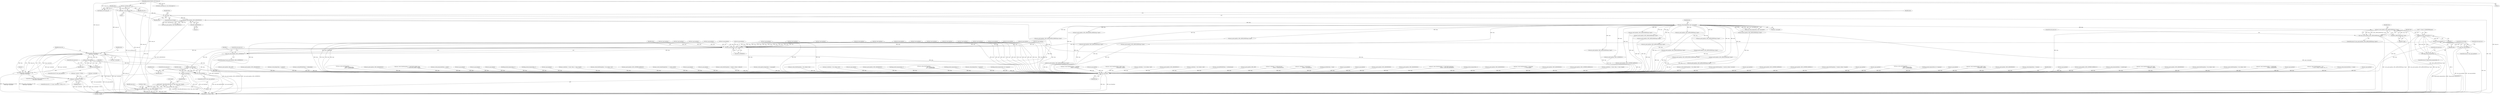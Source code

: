 digraph "0_samba_530d50a1abdcdf4d1775652d4c456c1274d83d8d@pointer" {
"1001201" [label="(Call,asn1_push_tag(data, ASN1_APPLICATION(msg->type)))"];
"1000129" [label="(Call,asn1_write_Integer(data, msg->messageid))"];
"1000122" [label="(Call,asn1_push_tag(data, ASN1_SEQUENCE(0)))"];
"1000116" [label="(Call,!data)"];
"1000109" [label="(Call,*data = asn1_init(mem_ctx))"];
"1000111" [label="(Call,asn1_init(mem_ctx))"];
"1000106" [label="(MethodParameterIn,TALLOC_CTX *mem_ctx)"];
"1000124" [label="(Call,ASN1_SEQUENCE(0))"];
"1001203" [label="(Call,ASN1_APPLICATION(msg->type))"];
"1001200" [label="(Call,!asn1_push_tag(data, ASN1_APPLICATION(msg->type)))"];
"1001210" [label="(Call,ldap_encode_response(data, r))"];
"1001209" [label="(Call,!ldap_encode_response(data, r))"];
"1001216" [label="(Call,asn1_pop_tag(data))"];
"1001215" [label="(Call,!asn1_pop_tag(data))"];
"1001590" [label="(Call,asn1_push_tag(data, ASN1_CONTEXT(0)))"];
"1001589" [label="(Call,!asn1_push_tag(data, ASN1_CONTEXT(0)))"];
"1001611" [label="(Call,ldap_encode_control(mem_ctx, data,\n\t\t\t\t\t\t msg->controls[i]))"];
"1001599" [label="(Call,msg->controls[i] != NULL)"];
"1001610" [label="(Call,!ldap_encode_control(mem_ctx, data,\n\t\t\t\t\t\t msg->controls[i]))"];
"1001635" [label="(Call,asn1_pop_tag(data))"];
"1001634" [label="(Call,!asn1_pop_tag(data))"];
"1001640" [label="(Call,asn1_pop_tag(data))"];
"1001639" [label="(Call,!asn1_pop_tag(data))"];
"1001654" [label="(Call,asn1_free(data))"];
"1001659" [label="(Call,asn1_free(data))"];
"1001646" [label="(Call,data_blob_talloc(mem_ctx, data->data, data->length))"];
"1001643" [label="(Call,*result = data_blob_talloc(mem_ctx, data->data, data->length))"];
"1001213" [label="(ControlStructure,goto err;)"];
"1001261" [label="(Call,asn1_write_OctetString(data, r->attribute,\n                                      strlen(r->attribute)))"];
"1001609" [label="(ControlStructure,if (!ldap_encode_control(mem_ctx, data,\n\t\t\t\t\t\t msg->controls[i])))"];
"1000622" [label="(Call,asn1_pop_tag(data))"];
"1001208" [label="(ControlStructure,if (!ldap_encode_response(data, r)))"];
"1001217" [label="(Identifier,data)"];
"1000116" [label="(Call,!data)"];
"1001592" [label="(Call,ASN1_CONTEXT(0))"];
"1000753" [label="(Call,asn1_write_OctetString(data, attrib->name,\n                                              strlen(attrib->name)))"];
"1001654" [label="(Call,asn1_free(data))"];
"1001430" [label="(Call,asn1_write(data, r->oid, strlen(r->oid)))"];
"1000574" [label="(Call,asn1_push_tag(data, ASN1_SEQUENCE(1)))"];
"1001610" [label="(Call,!ldap_encode_control(mem_ctx, data,\n\t\t\t\t\t\t msg->controls[i]))"];
"1001696" [label="(MethodReturn,_PUBLIC_ bool)"];
"1001594" [label="(ControlStructure,goto err;)"];
"1001637" [label="(ControlStructure,goto err;)"];
"1001647" [label="(Identifier,mem_ctx)"];
"1001114" [label="(Call,asn1_push_tag(data, ASN1_APPLICATION(msg->type)))"];
"1001210" [label="(Call,ldap_encode_response(data, r))"];
"1001214" [label="(ControlStructure,if (!asn1_pop_tag(data)))"];
"1001641" [label="(Identifier,data)"];
"1000125" [label="(Literal,0)"];
"1000109" [label="(Call,*data = asn1_init(mem_ctx))"];
"1001293" [label="(Call,asn1_pop_tag(data))"];
"1000995" [label="(Call,asn1_pop_tag(data))"];
"1001671" [label="(Call,talloc_array(mem_ctx, char, blob.length+1))"];
"1000110" [label="(Identifier,data)"];
"1000506" [label="(Call,asn1_push_tag(data, ASN1_APPLICATION(msg->type)))"];
"1001526" [label="(Call,asn1_write(data, r->oid, strlen(r->oid)))"];
"1000432" [label="(Call,asn1_write_BOOLEAN(data, r->attributesonly))"];
"1001209" [label="(Call,!ldap_encode_response(data, r))"];
"1000119" [label="(Identifier,false)"];
"1000939" [label="(Call,asn1_push_tag(data, ASN1_SET))"];
"1000309" [label="(Call,asn1_push_tag(data, ASN1_APPLICATION(msg->type)))"];
"1000202" [label="(Call,asn1_write(data, r->creds.password,\n                                  strlen(r->creds.password)))"];
"1001167" [label="(Call,asn1_write(data, r->newsuperior,\n                                  strlen(r->newsuperior)))"];
"1000440" [label="(Call,ldap_push_filter(data, r->tree))"];
"1000128" [label="(Call,!asn1_write_Integer(data, msg->messageid))"];
"1001587" [label="(Block,)"];
"1001203" [label="(Call,ASN1_APPLICATION(msg->type))"];
"1000980" [label="(Call,asn1_pop_tag(data))"];
"1000985" [label="(Call,asn1_pop_tag(data))"];
"1000746" [label="(Call,asn1_push_tag(data, ASN1_SEQUENCE(0)))"];
"1001648" [label="(Call,data->data)"];
"1001216" [label="(Call,asn1_pop_tag(data))"];
"1001642" [label="(ControlStructure,goto err;)"];
"1000892" [label="(Call,asn1_push_tag(data, ASN1_SEQUENCE(0)))"];
"1001201" [label="(Call,asn1_push_tag(data, ASN1_APPLICATION(msg->type)))"];
"1001636" [label="(Identifier,data)"];
"1000232" [label="(Call,asn1_write_OctetString(data, r->creds.SASL.mechanism,\n                                              strlen(r->creds.SASL.mechanism)))"];
"1001091" [label="(Call,ldap_encode_response(data, r))"];
"1000697" [label="(Call,asn1_push_tag(data, ASN1_SEQUENCE(0)))"];
"1001588" [label="(ControlStructure,if (!asn1_push_tag(data, ASN1_CONTEXT(0))))"];
"1001273" [label="(Call,asn1_write_OctetString(data, r->value.data,\n                                      r->value.length))"];
"1001414" [label="(Call,asn1_push_tag(data, ASN1_APPLICATION(msg->type)))"];
"1001597" [label="(Identifier,i)"];
"1001254" [label="(Call,asn1_push_tag(data, ASN1_SEQUENCE(0)))"];
"1000131" [label="(Call,msg->messageid)"];
"1001519" [label="(Call,asn1_push_tag(data, ASN1_CONTEXT_SIMPLE(10)))"];
"1001555" [label="(Call,asn1_write(data, r->value->data, r->value->length))"];
"1001310" [label="(Call,asn1_push_tag(data, ASN1_APPLICATION(msg->type)))"];
"1000676" [label="(Call,asn1_push_tag(data, ASN1_APPLICATION(msg->type)))"];
"1001242" [label="(Call,asn1_write_OctetString(data, r->dn, strlen(r->dn)))"];
"1001644" [label="(Call,*result)"];
"1001135" [label="(Call,asn1_write_OctetString(data, r->newrdn, strlen(r->newrdn)))"];
"1000292" [label="(Call,asn1_pop_tag(data))"];
"1000990" [label="(Call,asn1_pop_tag(data))"];
"1001423" [label="(Call,asn1_push_tag(data, ASN1_CONTEXT_SIMPLE(0)))"];
"1001452" [label="(Call,asn1_push_tag(data, ASN1_CONTEXT_SIMPLE(1)))"];
"1000121" [label="(Call,!asn1_push_tag(data, ASN1_SEQUENCE(0)))"];
"1000388" [label="(Call,asn1_write_OctetString(data, r->basedn, strlen(r->basedn)))"];
"1001538" [label="(Call,asn1_pop_tag(data))"];
"1001645" [label="(Identifier,result)"];
"1000817" [label="(Call,asn1_pop_tag(data))"];
"1000783" [label="(Call,asn1_write_OctetString(data,\n                                                       attrib->values[j].data,\n                                                      attrib->values[j].length))"];
"1000644" [label="(Call,asn1_push_tag(data, ASN1_APPLICATION(msg->type)))"];
"1001219" [label="(ControlStructure,break;)"];
"1001639" [label="(Call,!asn1_pop_tag(data))"];
"1001657" [label="(Identifier,true)"];
"1000318" [label="(Call,ldap_encode_response(data, &r->response))"];
"1001570" [label="(Call,asn1_pop_tag(data))"];
"1001590" [label="(Call,asn1_push_tag(data, ASN1_CONTEXT(0)))"];
"1000927" [label="(Call,asn1_write_OctetString(data, attrib->name,\n                                              strlen(attrib->name)))"];
"1001634" [label="(Call,!asn1_pop_tag(data))"];
"1001044" [label="(Call,asn1_push_tag(data, ASN1_APPLICATION_SIMPLE(msg->type)))"];
"1000117" [label="(Identifier,data)"];
"1000555" [label="(Call,asn1_push_tag(data, ASN1_SEQUENCE(0)))"];
"1000162" [label="(Call,asn1_write_Integer(data, r->version))"];
"1001646" [label="(Call,data_blob_talloc(mem_ctx, data->data, data->length))"];
"1000111" [label="(Call,asn1_init(mem_ctx))"];
"1001662" [label="(Identifier,false)"];
"1000659" [label="(Call,asn1_pop_tag(data))"];
"1000812" [label="(Call,asn1_pop_tag(data))"];
"1001548" [label="(Call,asn1_push_tag(data, ASN1_CONTEXT_SIMPLE(11)))"];
"1001204" [label="(Call,msg->type)"];
"1001605" [label="(Identifier,NULL)"];
"1000734" [label="(Call,asn1_write_enumerated(data, r->mods[i].type))"];
"1000562" [label="(Call,asn1_write_OctetString(data, attr->name,\n                                              strlen(attr->name)))"];
"1000920" [label="(Call,asn1_push_tag(data, ASN1_SEQUENCE(0)))"];
"1000880" [label="(Call,asn1_write_OctetString(data, r->dn, strlen(r->dn)))"];
"1000871" [label="(Call,asn1_push_tag(data, ASN1_APPLICATION(msg->type)))"];
"1000284" [label="(Call,asn1_pop_tag(data))"];
"1001633" [label="(ControlStructure,if (!asn1_pop_tag(data)))"];
"1000515" [label="(Call,asn1_write_OctetString(data, r->dn, strlen(r->dn)))"];
"1000822" [label="(Call,asn1_pop_tag(data))"];
"1000854" [label="(Call,asn1_pop_tag(data))"];
"1001643" [label="(Call,*result = data_blob_talloc(mem_ctx, data->data, data->length))"];
"1001027" [label="(Call,asn1_pop_tag(data))"];
"1001012" [label="(Call,asn1_push_tag(data, ASN1_APPLICATION(msg->type)))"];
"1000112" [label="(Identifier,mem_ctx)"];
"1001582" [label="(Call,msg->controls != NULL)"];
"1000468" [label="(Call,asn1_write_OctetString(data, r->attributes[i],\n                                              strlen(r->attributes[i])))"];
"1001655" [label="(Identifier,data)"];
"1001638" [label="(ControlStructure,if (!asn1_pop_tag(data)))"];
"1001288" [label="(Call,asn1_pop_tag(data))"];
"1000170" [label="(Call,asn1_write_OctetString(data, r->dn,\n                                      (r->dn != NULL) ? strlen(r->dn) : 0))"];
"1000400" [label="(Call,asn1_write_enumerated(data, r->scope))"];
"1000627" [label="(Call,asn1_pop_tag(data))"];
"1001199" [label="(ControlStructure,if (!asn1_push_tag(data, ASN1_APPLICATION(msg->type))))"];
"1000617" [label="(Call,asn1_pop_tag(data))"];
"1000129" [label="(Call,asn1_write_Integer(data, msg->messageid))"];
"1000353" [label="(Call,asn1_push_tag(data, ASN1_APPLICATION_SIMPLE(msg->type)))"];
"1001575" [label="(Call,asn1_pop_tag(data))"];
"1000765" [label="(Call,asn1_push_tag(data, ASN1_SET))"];
"1000449" [label="(Call,asn1_push_tag(data, ASN1_SEQUENCE(0)))"];
"1000416" [label="(Call,asn1_write_Integer(data, r->sizelimit))"];
"1001147" [label="(Call,asn1_write_BOOLEAN(data, r->deleteolddn))"];
"1001202" [label="(Identifier,data)"];
"1000124" [label="(Call,ASN1_SEQUENCE(0))"];
"1000961" [label="(Call,asn1_write_OctetString(data,\n                                                       attrib->values[j].data,\n                                                      attrib->values[j].length))"];
"1000727" [label="(Call,asn1_push_tag(data, ASN1_SEQUENCE(0)))"];
"1001659" [label="(Call,asn1_free(data))"];
"1000261" [label="(Call,asn1_write_OctetString(data, r->creds.SASL.secblob->data,\n                                                      r->creds.SASL.secblob->length))"];
"1000379" [label="(Call,asn1_push_tag(data, ASN1_APPLICATION(msg->type)))"];
"1001607" [label="(Identifier,i)"];
"1001600" [label="(Call,msg->controls[i])"];
"1000115" [label="(ControlStructure,if (!data))"];
"1000408" [label="(Call,asn1_write_enumerated(data, r->deref))"];
"1001589" [label="(Call,!asn1_push_tag(data, ASN1_CONTEXT(0)))"];
"1000484" [label="(Call,asn1_pop_tag(data))"];
"1001342" [label="(Call,asn1_push_tag(data, ASN1_APPLICATION_SIMPLE(msg->type)))"];
"1000807" [label="(Call,asn1_pop_tag(data))"];
"1001200" [label="(Call,!asn1_push_tag(data, ASN1_APPLICATION(msg->type)))"];
"1001614" [label="(Call,msg->controls[i])"];
"1001179" [label="(Call,asn1_pop_tag(data))"];
"1001211" [label="(Identifier,data)"];
"1001097" [label="(Call,asn1_pop_tag(data))"];
"1001021" [label="(Call,ldap_encode_response(data, r))"];
"1000848" [label="(Call,ldap_encode_response(data, r))"];
"1000122" [label="(Call,asn1_push_tag(data, ASN1_SEQUENCE(0)))"];
"1001622" [label="(Literal,0)"];
"1000612" [label="(Call,asn1_pop_tag(data))"];
"1001599" [label="(Call,msg->controls[i] != NULL)"];
"1001479" [label="(Call,asn1_pop_tag(data))"];
"1000153" [label="(Call,asn1_push_tag(data, ASN1_APPLICATION(msg->type)))"];
"1001184" [label="(Call,asn1_pop_tag(data))"];
"1001215" [label="(Call,!asn1_pop_tag(data))"];
"1001651" [label="(Call,data->length)"];
"1001613" [label="(Identifier,data)"];
"1000123" [label="(Identifier,data)"];
"1001459" [label="(Call,asn1_write(data, r->value->data, r->value->length))"];
"1001207" [label="(ControlStructure,goto err;)"];
"1000489" [label="(Call,asn1_pop_tag(data))"];
"1001123" [label="(Call,asn1_write_OctetString(data, r->dn, strlen(r->dn)))"];
"1001160" [label="(Call,asn1_push_tag(data, ASN1_CONTEXT_SIMPLE(0)))"];
"1000334" [label="(Call,asn1_write_ContextSimple(data, 7, r->SASL.secblob))"];
"1000107" [label="(Block,)"];
"1000802" [label="(Call,asn1_pop_tag(data))"];
"1001442" [label="(Call,asn1_pop_tag(data))"];
"1001359" [label="(Call,asn1_pop_tag(data))"];
"1001325" [label="(Call,asn1_pop_tag(data))"];
"1001385" [label="(Call,asn1_write_OctetString(data, r->referral, strlen(r->referral)))"];
"1001065" [label="(Call,asn1_pop_tag(data))"];
"1001635" [label="(Call,asn1_pop_tag(data))"];
"1001351" [label="(Call,asn1_write_implicit_Integer(data, r->messageid))"];
"1000345" [label="(Call,asn1_pop_tag(data))"];
"1000218" [label="(Call,asn1_pop_tag(data))"];
"1001611" [label="(Call,ldap_encode_control(mem_ctx, data,\n\t\t\t\t\t\t msg->controls[i]))"];
"1001212" [label="(Identifier,r)"];
"1001191" [label="(Call,*r = &msg->r.ModifyDNResponse)"];
"1000685" [label="(Call,asn1_write_OctetString(data, r->dn, strlen(r->dn)))"];
"1001376" [label="(Call,asn1_push_tag(data, ASN1_APPLICATION(msg->type)))"];
"1001591" [label="(Identifier,data)"];
"1001496" [label="(Call,asn1_push_tag(data, ASN1_APPLICATION(msg->type)))"];
"1001640" [label="(Call,asn1_pop_tag(data))"];
"1000225" [label="(Call,asn1_push_tag(data, ASN1_CONTEXT(3)))"];
"1001218" [label="(ControlStructure,goto err;)"];
"1001595" [label="(ControlStructure,for (i = 0; msg->controls[i] != NULL; i++))"];
"1001053" [label="(Call,asn1_write(data, r->dn, strlen(r->dn)))"];
"1000195" [label="(Call,asn1_push_tag(data, ASN1_CONTEXT_SIMPLE(0)))"];
"1001233" [label="(Call,asn1_push_tag(data, ASN1_APPLICATION(msg->type)))"];
"1001474" [label="(Call,asn1_pop_tag(data))"];
"1001612" [label="(Identifier,mem_ctx)"];
"1000362" [label="(Call,asn1_pop_tag(data))"];
"1000106" [label="(MethodParameterIn,TALLOC_CTX *mem_ctx)"];
"1000527" [label="(Call,asn1_push_tag(data, ASN1_SEQUENCE(0)))"];
"1001082" [label="(Call,asn1_push_tag(data, ASN1_APPLICATION(msg->type)))"];
"1001319" [label="(Call,ldap_encode_response(data, r))"];
"1000593" [label="(Call,asn1_write_OctetString(data,\n                                                       attr->values[j].data,\n                                                      attr->values[j].length))"];
"1000653" [label="(Call,ldap_encode_response(data, r))"];
"1000424" [label="(Call,asn1_write_Integer(data, r->timelimit))"];
"1001660" [label="(Identifier,data)"];
"1000130" [label="(Identifier,data)"];
"1001664" [label="(Call,TALLOC_CTX *mem_ctx)"];
"1000839" [label="(Call,asn1_push_tag(data, ASN1_APPLICATION(msg->type)))"];
"1001505" [label="(Call,ldap_encode_response(data, &r->response))"];
"1001397" [label="(Call,asn1_pop_tag(data))"];
"1001201" -> "1001200"  [label="AST: "];
"1001201" -> "1001203"  [label="CFG: "];
"1001202" -> "1001201"  [label="AST: "];
"1001203" -> "1001201"  [label="AST: "];
"1001200" -> "1001201"  [label="CFG: "];
"1001201" -> "1001696"  [label="DDG: ASN1_APPLICATION(msg->type)"];
"1001201" -> "1001200"  [label="DDG: data"];
"1001201" -> "1001200"  [label="DDG: ASN1_APPLICATION(msg->type)"];
"1000129" -> "1001201"  [label="DDG: data"];
"1001203" -> "1001201"  [label="DDG: msg->type"];
"1001201" -> "1001210"  [label="DDG: data"];
"1001201" -> "1001659"  [label="DDG: data"];
"1000129" -> "1000128"  [label="AST: "];
"1000129" -> "1000131"  [label="CFG: "];
"1000130" -> "1000129"  [label="AST: "];
"1000131" -> "1000129"  [label="AST: "];
"1000128" -> "1000129"  [label="CFG: "];
"1000129" -> "1001696"  [label="DDG: msg->messageid"];
"1000129" -> "1000128"  [label="DDG: data"];
"1000129" -> "1000128"  [label="DDG: msg->messageid"];
"1000122" -> "1000129"  [label="DDG: data"];
"1000129" -> "1000153"  [label="DDG: data"];
"1000129" -> "1000195"  [label="DDG: data"];
"1000129" -> "1000225"  [label="DDG: data"];
"1000129" -> "1000309"  [label="DDG: data"];
"1000129" -> "1000353"  [label="DDG: data"];
"1000129" -> "1000379"  [label="DDG: data"];
"1000129" -> "1000506"  [label="DDG: data"];
"1000129" -> "1000644"  [label="DDG: data"];
"1000129" -> "1000676"  [label="DDG: data"];
"1000129" -> "1000839"  [label="DDG: data"];
"1000129" -> "1000871"  [label="DDG: data"];
"1000129" -> "1001012"  [label="DDG: data"];
"1000129" -> "1001044"  [label="DDG: data"];
"1000129" -> "1001082"  [label="DDG: data"];
"1000129" -> "1001114"  [label="DDG: data"];
"1000129" -> "1001233"  [label="DDG: data"];
"1000129" -> "1001310"  [label="DDG: data"];
"1000129" -> "1001342"  [label="DDG: data"];
"1000129" -> "1001376"  [label="DDG: data"];
"1000129" -> "1001414"  [label="DDG: data"];
"1000129" -> "1001496"  [label="DDG: data"];
"1000129" -> "1001659"  [label="DDG: data"];
"1000122" -> "1000121"  [label="AST: "];
"1000122" -> "1000124"  [label="CFG: "];
"1000123" -> "1000122"  [label="AST: "];
"1000124" -> "1000122"  [label="AST: "];
"1000121" -> "1000122"  [label="CFG: "];
"1000122" -> "1001696"  [label="DDG: ASN1_SEQUENCE(0)"];
"1000122" -> "1000121"  [label="DDG: data"];
"1000122" -> "1000121"  [label="DDG: ASN1_SEQUENCE(0)"];
"1000116" -> "1000122"  [label="DDG: data"];
"1000124" -> "1000122"  [label="DDG: 0"];
"1000122" -> "1001659"  [label="DDG: data"];
"1000116" -> "1000115"  [label="AST: "];
"1000116" -> "1000117"  [label="CFG: "];
"1000117" -> "1000116"  [label="AST: "];
"1000119" -> "1000116"  [label="CFG: "];
"1000123" -> "1000116"  [label="CFG: "];
"1000116" -> "1001696"  [label="DDG: data"];
"1000116" -> "1001696"  [label="DDG: !data"];
"1000109" -> "1000116"  [label="DDG: data"];
"1000109" -> "1000107"  [label="AST: "];
"1000109" -> "1000111"  [label="CFG: "];
"1000110" -> "1000109"  [label="AST: "];
"1000111" -> "1000109"  [label="AST: "];
"1000117" -> "1000109"  [label="CFG: "];
"1000109" -> "1001696"  [label="DDG: asn1_init(mem_ctx)"];
"1000111" -> "1000109"  [label="DDG: mem_ctx"];
"1000111" -> "1000112"  [label="CFG: "];
"1000112" -> "1000111"  [label="AST: "];
"1000111" -> "1001696"  [label="DDG: mem_ctx"];
"1000106" -> "1000111"  [label="DDG: mem_ctx"];
"1000111" -> "1001611"  [label="DDG: mem_ctx"];
"1000111" -> "1001646"  [label="DDG: mem_ctx"];
"1000111" -> "1001664"  [label="DDG: mem_ctx"];
"1000106" -> "1000103"  [label="AST: "];
"1000106" -> "1001696"  [label="DDG: mem_ctx"];
"1000106" -> "1001611"  [label="DDG: mem_ctx"];
"1000106" -> "1001646"  [label="DDG: mem_ctx"];
"1000106" -> "1001664"  [label="DDG: mem_ctx"];
"1000106" -> "1001671"  [label="DDG: mem_ctx"];
"1000124" -> "1000125"  [label="CFG: "];
"1000125" -> "1000124"  [label="AST: "];
"1001203" -> "1001204"  [label="CFG: "];
"1001204" -> "1001203"  [label="AST: "];
"1001203" -> "1001696"  [label="DDG: msg->type"];
"1001200" -> "1001199"  [label="AST: "];
"1001207" -> "1001200"  [label="CFG: "];
"1001211" -> "1001200"  [label="CFG: "];
"1001200" -> "1001696"  [label="DDG: !asn1_push_tag(data, ASN1_APPLICATION(msg->type))"];
"1001200" -> "1001696"  [label="DDG: asn1_push_tag(data, ASN1_APPLICATION(msg->type))"];
"1001210" -> "1001209"  [label="AST: "];
"1001210" -> "1001212"  [label="CFG: "];
"1001211" -> "1001210"  [label="AST: "];
"1001212" -> "1001210"  [label="AST: "];
"1001209" -> "1001210"  [label="CFG: "];
"1001210" -> "1001696"  [label="DDG: r"];
"1001210" -> "1001209"  [label="DDG: data"];
"1001210" -> "1001209"  [label="DDG: r"];
"1001191" -> "1001210"  [label="DDG: r"];
"1001210" -> "1001216"  [label="DDG: data"];
"1001210" -> "1001659"  [label="DDG: data"];
"1001209" -> "1001208"  [label="AST: "];
"1001213" -> "1001209"  [label="CFG: "];
"1001217" -> "1001209"  [label="CFG: "];
"1001209" -> "1001696"  [label="DDG: !ldap_encode_response(data, r)"];
"1001209" -> "1001696"  [label="DDG: ldap_encode_response(data, r)"];
"1001216" -> "1001215"  [label="AST: "];
"1001216" -> "1001217"  [label="CFG: "];
"1001217" -> "1001216"  [label="AST: "];
"1001215" -> "1001216"  [label="CFG: "];
"1001216" -> "1001696"  [label="DDG: data"];
"1001216" -> "1001215"  [label="DDG: data"];
"1001216" -> "1001590"  [label="DDG: data"];
"1001216" -> "1001659"  [label="DDG: data"];
"1001215" -> "1001214"  [label="AST: "];
"1001218" -> "1001215"  [label="CFG: "];
"1001219" -> "1001215"  [label="CFG: "];
"1001215" -> "1001696"  [label="DDG: !asn1_pop_tag(data)"];
"1001215" -> "1001696"  [label="DDG: asn1_pop_tag(data)"];
"1001590" -> "1001589"  [label="AST: "];
"1001590" -> "1001592"  [label="CFG: "];
"1001591" -> "1001590"  [label="AST: "];
"1001592" -> "1001590"  [label="AST: "];
"1001589" -> "1001590"  [label="CFG: "];
"1001590" -> "1001696"  [label="DDG: ASN1_CONTEXT(0)"];
"1001590" -> "1001589"  [label="DDG: data"];
"1001590" -> "1001589"  [label="DDG: ASN1_CONTEXT(0)"];
"1000995" -> "1001590"  [label="DDG: data"];
"1000284" -> "1001590"  [label="DDG: data"];
"1001065" -> "1001590"  [label="DDG: data"];
"1000292" -> "1001590"  [label="DDG: data"];
"1001325" -> "1001590"  [label="DDG: data"];
"1001097" -> "1001590"  [label="DDG: data"];
"1000822" -> "1001590"  [label="DDG: data"];
"1001359" -> "1001590"  [label="DDG: data"];
"1000854" -> "1001590"  [label="DDG: data"];
"1000489" -> "1001590"  [label="DDG: data"];
"1000345" -> "1001590"  [label="DDG: data"];
"1000362" -> "1001590"  [label="DDG: data"];
"1000659" -> "1001590"  [label="DDG: data"];
"1001184" -> "1001590"  [label="DDG: data"];
"1001479" -> "1001590"  [label="DDG: data"];
"1001027" -> "1001590"  [label="DDG: data"];
"1000218" -> "1001590"  [label="DDG: data"];
"1001575" -> "1001590"  [label="DDG: data"];
"1000627" -> "1001590"  [label="DDG: data"];
"1001293" -> "1001590"  [label="DDG: data"];
"1001397" -> "1001590"  [label="DDG: data"];
"1001592" -> "1001590"  [label="DDG: 0"];
"1001590" -> "1001611"  [label="DDG: data"];
"1001590" -> "1001640"  [label="DDG: data"];
"1001590" -> "1001659"  [label="DDG: data"];
"1001589" -> "1001588"  [label="AST: "];
"1001594" -> "1001589"  [label="CFG: "];
"1001597" -> "1001589"  [label="CFG: "];
"1001589" -> "1001696"  [label="DDG: !asn1_push_tag(data, ASN1_CONTEXT(0))"];
"1001589" -> "1001696"  [label="DDG: asn1_push_tag(data, ASN1_CONTEXT(0))"];
"1001611" -> "1001610"  [label="AST: "];
"1001611" -> "1001614"  [label="CFG: "];
"1001612" -> "1001611"  [label="AST: "];
"1001613" -> "1001611"  [label="AST: "];
"1001614" -> "1001611"  [label="AST: "];
"1001610" -> "1001611"  [label="CFG: "];
"1001611" -> "1001696"  [label="DDG: mem_ctx"];
"1001611" -> "1001696"  [label="DDG: msg->controls[i]"];
"1001611" -> "1001599"  [label="DDG: msg->controls[i]"];
"1001611" -> "1001610"  [label="DDG: mem_ctx"];
"1001611" -> "1001610"  [label="DDG: data"];
"1001611" -> "1001610"  [label="DDG: msg->controls[i]"];
"1001635" -> "1001611"  [label="DDG: data"];
"1001599" -> "1001611"  [label="DDG: msg->controls[i]"];
"1001611" -> "1001635"  [label="DDG: data"];
"1001611" -> "1001646"  [label="DDG: mem_ctx"];
"1001611" -> "1001659"  [label="DDG: data"];
"1001599" -> "1001595"  [label="AST: "];
"1001599" -> "1001605"  [label="CFG: "];
"1001600" -> "1001599"  [label="AST: "];
"1001605" -> "1001599"  [label="AST: "];
"1001612" -> "1001599"  [label="CFG: "];
"1001641" -> "1001599"  [label="CFG: "];
"1001599" -> "1001696"  [label="DDG: msg->controls[i]"];
"1001599" -> "1001696"  [label="DDG: NULL"];
"1001599" -> "1001696"  [label="DDG: msg->controls[i] != NULL"];
"1001582" -> "1001599"  [label="DDG: NULL"];
"1001610" -> "1001609"  [label="AST: "];
"1001622" -> "1001610"  [label="CFG: "];
"1001636" -> "1001610"  [label="CFG: "];
"1001610" -> "1001696"  [label="DDG: !ldap_encode_control(mem_ctx, data,\n\t\t\t\t\t\t msg->controls[i])"];
"1001610" -> "1001696"  [label="DDG: ldap_encode_control(mem_ctx, data,\n\t\t\t\t\t\t msg->controls[i])"];
"1001635" -> "1001634"  [label="AST: "];
"1001635" -> "1001636"  [label="CFG: "];
"1001636" -> "1001635"  [label="AST: "];
"1001634" -> "1001635"  [label="CFG: "];
"1001635" -> "1001634"  [label="DDG: data"];
"1001635" -> "1001640"  [label="DDG: data"];
"1001635" -> "1001659"  [label="DDG: data"];
"1001634" -> "1001633"  [label="AST: "];
"1001637" -> "1001634"  [label="CFG: "];
"1001607" -> "1001634"  [label="CFG: "];
"1001634" -> "1001696"  [label="DDG: !asn1_pop_tag(data)"];
"1001634" -> "1001696"  [label="DDG: asn1_pop_tag(data)"];
"1001640" -> "1001639"  [label="AST: "];
"1001640" -> "1001641"  [label="CFG: "];
"1001641" -> "1001640"  [label="AST: "];
"1001639" -> "1001640"  [label="CFG: "];
"1001640" -> "1001639"  [label="DDG: data"];
"1001640" -> "1001654"  [label="DDG: data"];
"1001640" -> "1001659"  [label="DDG: data"];
"1001639" -> "1001638"  [label="AST: "];
"1001642" -> "1001639"  [label="CFG: "];
"1001645" -> "1001639"  [label="CFG: "];
"1001639" -> "1001696"  [label="DDG: asn1_pop_tag(data)"];
"1001639" -> "1001696"  [label="DDG: !asn1_pop_tag(data)"];
"1001654" -> "1001587"  [label="AST: "];
"1001654" -> "1001655"  [label="CFG: "];
"1001655" -> "1001654"  [label="AST: "];
"1001657" -> "1001654"  [label="CFG: "];
"1001654" -> "1001696"  [label="DDG: asn1_free(data)"];
"1001654" -> "1001696"  [label="DDG: data"];
"1001659" -> "1001587"  [label="AST: "];
"1001659" -> "1001660"  [label="CFG: "];
"1001660" -> "1001659"  [label="AST: "];
"1001662" -> "1001659"  [label="CFG: "];
"1001659" -> "1001696"  [label="DDG: data"];
"1001659" -> "1001696"  [label="DDG: asn1_free(data)"];
"1000765" -> "1001659"  [label="DDG: data"];
"1000362" -> "1001659"  [label="DDG: data"];
"1000574" -> "1001659"  [label="DDG: data"];
"1001376" -> "1001659"  [label="DDG: data"];
"1000309" -> "1001659"  [label="DDG: data"];
"1001474" -> "1001659"  [label="DDG: data"];
"1000753" -> "1001659"  [label="DDG: data"];
"1001496" -> "1001659"  [label="DDG: data"];
"1000995" -> "1001659"  [label="DDG: data"];
"1000848" -> "1001659"  [label="DDG: data"];
"1000880" -> "1001659"  [label="DDG: data"];
"1001459" -> "1001659"  [label="DDG: data"];
"1000622" -> "1001659"  [label="DDG: data"];
"1000807" -> "1001659"  [label="DDG: data"];
"1000284" -> "1001659"  [label="DDG: data"];
"1000562" -> "1001659"  [label="DDG: data"];
"1001044" -> "1001659"  [label="DDG: data"];
"1000734" -> "1001659"  [label="DDG: data"];
"1001065" -> "1001659"  [label="DDG: data"];
"1000892" -> "1001659"  [label="DDG: data"];
"1000676" -> "1001659"  [label="DDG: data"];
"1000388" -> "1001659"  [label="DDG: data"];
"1001123" -> "1001659"  [label="DDG: data"];
"1000659" -> "1001659"  [label="DDG: data"];
"1001519" -> "1001659"  [label="DDG: data"];
"1000232" -> "1001659"  [label="DDG: data"];
"1001184" -> "1001659"  [label="DDG: data"];
"1000802" -> "1001659"  [label="DDG: data"];
"1000617" -> "1001659"  [label="DDG: data"];
"1001505" -> "1001659"  [label="DDG: data"];
"1000292" -> "1001659"  [label="DDG: data"];
"1001261" -> "1001659"  [label="DDG: data"];
"1000612" -> "1001659"  [label="DDG: data"];
"1000408" -> "1001659"  [label="DDG: data"];
"1000980" -> "1001659"  [label="DDG: data"];
"1000871" -> "1001659"  [label="DDG: data"];
"1001147" -> "1001659"  [label="DDG: data"];
"1000506" -> "1001659"  [label="DDG: data"];
"1001325" -> "1001659"  [label="DDG: data"];
"1000920" -> "1001659"  [label="DDG: data"];
"1000746" -> "1001659"  [label="DDG: data"];
"1001414" -> "1001659"  [label="DDG: data"];
"1000817" -> "1001659"  [label="DDG: data"];
"1000527" -> "1001659"  [label="DDG: data"];
"1001479" -> "1001659"  [label="DDG: data"];
"1000225" -> "1001659"  [label="DDG: data"];
"1001027" -> "1001659"  [label="DDG: data"];
"1000218" -> "1001659"  [label="DDG: data"];
"1000400" -> "1001659"  [label="DDG: data"];
"1001555" -> "1001659"  [label="DDG: data"];
"1000318" -> "1001659"  [label="DDG: data"];
"1000990" -> "1001659"  [label="DDG: data"];
"1001097" -> "1001659"  [label="DDG: data"];
"1001319" -> "1001659"  [label="DDG: data"];
"1000822" -> "1001659"  [label="DDG: data"];
"1001342" -> "1001659"  [label="DDG: data"];
"1001575" -> "1001659"  [label="DDG: data"];
"1000379" -> "1001659"  [label="DDG: data"];
"1000627" -> "1001659"  [label="DDG: data"];
"1000555" -> "1001659"  [label="DDG: data"];
"1000449" -> "1001659"  [label="DDG: data"];
"1001310" -> "1001659"  [label="DDG: data"];
"1000939" -> "1001659"  [label="DDG: data"];
"1000202" -> "1001659"  [label="DDG: data"];
"1001242" -> "1001659"  [label="DDG: data"];
"1000783" -> "1001659"  [label="DDG: data"];
"1001179" -> "1001659"  [label="DDG: data"];
"1000515" -> "1001659"  [label="DDG: data"];
"1001254" -> "1001659"  [label="DDG: data"];
"1000961" -> "1001659"  [label="DDG: data"];
"1001526" -> "1001659"  [label="DDG: data"];
"1001359" -> "1001659"  [label="DDG: data"];
"1001114" -> "1001659"  [label="DDG: data"];
"1001351" -> "1001659"  [label="DDG: data"];
"1000424" -> "1001659"  [label="DDG: data"];
"1000468" -> "1001659"  [label="DDG: data"];
"1001452" -> "1001659"  [label="DDG: data"];
"1001538" -> "1001659"  [label="DDG: data"];
"1000854" -> "1001659"  [label="DDG: data"];
"1001570" -> "1001659"  [label="DDG: data"];
"1000432" -> "1001659"  [label="DDG: data"];
"1001012" -> "1001659"  [label="DDG: data"];
"1001160" -> "1001659"  [label="DDG: data"];
"1000812" -> "1001659"  [label="DDG: data"];
"1000261" -> "1001659"  [label="DDG: data"];
"1000153" -> "1001659"  [label="DDG: data"];
"1000685" -> "1001659"  [label="DDG: data"];
"1001288" -> "1001659"  [label="DDG: data"];
"1000593" -> "1001659"  [label="DDG: data"];
"1001091" -> "1001659"  [label="DDG: data"];
"1001135" -> "1001659"  [label="DDG: data"];
"1001167" -> "1001659"  [label="DDG: data"];
"1001293" -> "1001659"  [label="DDG: data"];
"1001397" -> "1001659"  [label="DDG: data"];
"1000985" -> "1001659"  [label="DDG: data"];
"1000489" -> "1001659"  [label="DDG: data"];
"1000416" -> "1001659"  [label="DDG: data"];
"1001423" -> "1001659"  [label="DDG: data"];
"1000170" -> "1001659"  [label="DDG: data"];
"1000644" -> "1001659"  [label="DDG: data"];
"1000440" -> "1001659"  [label="DDG: data"];
"1001053" -> "1001659"  [label="DDG: data"];
"1000653" -> "1001659"  [label="DDG: data"];
"1000353" -> "1001659"  [label="DDG: data"];
"1000345" -> "1001659"  [label="DDG: data"];
"1000727" -> "1001659"  [label="DDG: data"];
"1001021" -> "1001659"  [label="DDG: data"];
"1000697" -> "1001659"  [label="DDG: data"];
"1000927" -> "1001659"  [label="DDG: data"];
"1001548" -> "1001659"  [label="DDG: data"];
"1001273" -> "1001659"  [label="DDG: data"];
"1000162" -> "1001659"  [label="DDG: data"];
"1000195" -> "1001659"  [label="DDG: data"];
"1001385" -> "1001659"  [label="DDG: data"];
"1000334" -> "1001659"  [label="DDG: data"];
"1001233" -> "1001659"  [label="DDG: data"];
"1000839" -> "1001659"  [label="DDG: data"];
"1001442" -> "1001659"  [label="DDG: data"];
"1001430" -> "1001659"  [label="DDG: data"];
"1000484" -> "1001659"  [label="DDG: data"];
"1001082" -> "1001659"  [label="DDG: data"];
"1001646" -> "1001643"  [label="AST: "];
"1001646" -> "1001651"  [label="CFG: "];
"1001647" -> "1001646"  [label="AST: "];
"1001648" -> "1001646"  [label="AST: "];
"1001651" -> "1001646"  [label="AST: "];
"1001643" -> "1001646"  [label="CFG: "];
"1001646" -> "1001696"  [label="DDG: data->length"];
"1001646" -> "1001696"  [label="DDG: mem_ctx"];
"1001646" -> "1001696"  [label="DDG: data->data"];
"1001646" -> "1001643"  [label="DDG: mem_ctx"];
"1001646" -> "1001643"  [label="DDG: data->data"];
"1001646" -> "1001643"  [label="DDG: data->length"];
"1001643" -> "1001587"  [label="AST: "];
"1001644" -> "1001643"  [label="AST: "];
"1001655" -> "1001643"  [label="CFG: "];
"1001643" -> "1001696"  [label="DDG: data_blob_talloc(mem_ctx, data->data, data->length)"];
"1001643" -> "1001696"  [label="DDG: *result"];
}
